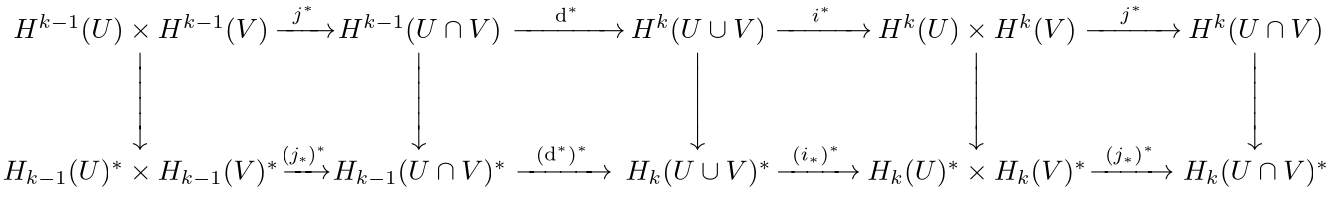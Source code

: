<?xml version="1.0"?>
<!DOCTYPE ipe SYSTEM "ipe.dtd">
<ipe version="70107" creator="Ipe 7.1.8">
<info created="D:20130413174525" modified="D:20160304172341"/>
<preamble>\usepackage{xypic}
\usepackage{amsmath}
\usepackage{amssymb}</preamble>
<ipestyle name="basic">
<symbol name="arrow/arc(spx)">
<path stroke="sym-stroke" fill="sym-stroke" pen="sym-pen">
0 0 m
-1 0.333 l
-1 -0.333 l
h
</path>
</symbol>
<symbol name="arrow/farc(spx)">
<path stroke="sym-stroke" fill="white" pen="sym-pen">
0 0 m
-1 0.333 l
-1 -0.333 l
h
</path>
</symbol>
<symbol name="mark/circle(sx)" transformations="translations">
<path fill="sym-stroke">
0.6 0 0 0.6 0 0 e
0.4 0 0 0.4 0 0 e
</path>
</symbol>
<symbol name="mark/disk(sx)" transformations="translations">
<path fill="sym-stroke">
0.6 0 0 0.6 0 0 e
</path>
</symbol>
<symbol name="mark/fdisk(sfx)" transformations="translations">
<group>
<path fill="sym-fill">
0.5 0 0 0.5 0 0 e
</path>
<path fill="sym-stroke" fillrule="eofill">
0.6 0 0 0.6 0 0 e
0.4 0 0 0.4 0 0 e
</path>
</group>
</symbol>
<symbol name="mark/box(sx)" transformations="translations">
<path fill="sym-stroke" fillrule="eofill">
-0.6 -0.6 m
0.6 -0.6 l
0.6 0.6 l
-0.6 0.6 l
h
-0.4 -0.4 m
0.4 -0.4 l
0.4 0.4 l
-0.4 0.4 l
h
</path>
</symbol>
<symbol name="mark/square(sx)" transformations="translations">
<path fill="sym-stroke">
-0.6 -0.6 m
0.6 -0.6 l
0.6 0.6 l
-0.6 0.6 l
h
</path>
</symbol>
<symbol name="mark/fsquare(sfx)" transformations="translations">
<group>
<path fill="sym-fill">
-0.5 -0.5 m
0.5 -0.5 l
0.5 0.5 l
-0.5 0.5 l
h
</path>
<path fill="sym-stroke" fillrule="eofill">
-0.6 -0.6 m
0.6 -0.6 l
0.6 0.6 l
-0.6 0.6 l
h
-0.4 -0.4 m
0.4 -0.4 l
0.4 0.4 l
-0.4 0.4 l
h
</path>
</group>
</symbol>
<symbol name="mark/cross(sx)" transformations="translations">
<group>
<path fill="sym-stroke">
-0.43 -0.57 m
0.57 0.43 l
0.43 0.57 l
-0.57 -0.43 l
h
</path>
<path fill="sym-stroke">
-0.43 0.57 m
0.57 -0.43 l
0.43 -0.57 l
-0.57 0.43 l
h
</path>
</group>
</symbol>
<symbol name="arrow/fnormal(spx)">
<path stroke="sym-stroke" fill="white" pen="sym-pen">
0 0 m
-1 0.333 l
-1 -0.333 l
h
</path>
</symbol>
<symbol name="arrow/pointed(spx)">
<path stroke="sym-stroke" fill="sym-stroke" pen="sym-pen">
0 0 m
-1 0.333 l
-0.8 0 l
-1 -0.333 l
h
</path>
</symbol>
<symbol name="arrow/fpointed(spx)">
<path stroke="sym-stroke" fill="white" pen="sym-pen">
0 0 m
-1 0.333 l
-0.8 0 l
-1 -0.333 l
h
</path>
</symbol>
<symbol name="arrow/linear(spx)">
<path stroke="sym-stroke" pen="sym-pen">
-1 0.333 m
0 0 l
-1 -0.333 l
</path>
</symbol>
<symbol name="arrow/fdouble(spx)">
<path stroke="sym-stroke" fill="white" pen="sym-pen">
0 0 m
-1 0.333 l
-1 -0.333 l
h
-1 0 m
-2 0.333 l
-2 -0.333 l
h
</path>
</symbol>
<symbol name="arrow/double(spx)">
<path stroke="sym-stroke" fill="sym-stroke" pen="sym-pen">
0 0 m
-1 0.333 l
-1 -0.333 l
h
-1 0 m
-2 0.333 l
-2 -0.333 l
h
</path>
</symbol>
<pen name="heavier" value="0.8"/>
<pen name="fat" value="1.2"/>
<pen name="ultrafat" value="2"/>
<symbolsize name="large" value="5"/>
<symbolsize name="small" value="2"/>
<symbolsize name="tiny" value="1.1"/>
<arrowsize name="large" value="10"/>
<arrowsize name="small" value="5"/>
<arrowsize name="tiny" value="3"/>
<color name="red" value="1 0 0"/>
<color name="green" value="0 1 0"/>
<color name="blue" value="0 0 1"/>
<color name="yellow" value="1 1 0"/>
<color name="orange" value="1 0.647 0"/>
<color name="gold" value="1 0.843 0"/>
<color name="purple" value="0.627 0.125 0.941"/>
<color name="gray" value="0.745"/>
<color name="brown" value="0.647 0.165 0.165"/>
<color name="navy" value="0 0 0.502"/>
<color name="pink" value="1 0.753 0.796"/>
<color name="seagreen" value="0.18 0.545 0.341"/>
<color name="turquoise" value="0.251 0.878 0.816"/>
<color name="violet" value="0.933 0.51 0.933"/>
<color name="darkblue" value="0 0 0.545"/>
<color name="darkcyan" value="0 0.545 0.545"/>
<color name="darkgray" value="0.663"/>
<color name="darkgreen" value="0 0.392 0"/>
<color name="darkmagenta" value="0.545 0 0.545"/>
<color name="darkorange" value="1 0.549 0"/>
<color name="darkred" value="0.545 0 0"/>
<color name="lightblue" value="0.678 0.847 0.902"/>
<color name="lightcyan" value="0.878 1 1"/>
<color name="lightgray" value="0.827"/>
<color name="lightgreen" value="0.565 0.933 0.565"/>
<color name="lightyellow" value="1 1 0.878"/>
<dashstyle name="dashed" value="[4] 0"/>
<dashstyle name="dotted" value="[1 3] 0"/>
<dashstyle name="dash dotted" value="[4 2 1 2] 0"/>
<dashstyle name="dash dot dotted" value="[4 2 1 2 1 2] 0"/>
<textsize name="large" value="\large"/>
<textsize name="small" value="\small"/>
<textsize name="tiny" value="\tiny"/>
<textsize name="Large" value="\Large"/>
<textsize name="LARGE" value="\LARGE"/>
<textsize name="huge" value="\huge"/>
<textsize name="Huge" value="\Huge"/>
<textsize name="footnote" value="\footnotesize"/>
<textstyle name="center" begin="\begin{center}" end="\end{center}"/>
<textstyle name="itemize" begin="\begin{itemize}" end="\end{itemize}"/>
<textstyle name="item" begin="\begin{itemize}\item{}" end="\end{itemize}"/>
<gridsize name="4 pts" value="4"/>
<gridsize name="8 pts (~3 mm)" value="8"/>
<gridsize name="16 pts (~6 mm)" value="16"/>
<gridsize name="32 pts (~12 mm)" value="32"/>
<gridsize name="10 pts (~3.5 mm)" value="10"/>
<gridsize name="20 pts (~7 mm)" value="20"/>
<gridsize name="14 pts (~5 mm)" value="14"/>
<gridsize name="28 pts (~10 mm)" value="28"/>
<gridsize name="56 pts (~20 mm)" value="56"/>
<anglesize name="90 deg" value="90"/>
<anglesize name="60 deg" value="60"/>
<anglesize name="45 deg" value="45"/>
<anglesize name="30 deg" value="30"/>
<anglesize name="22.5 deg" value="22.5"/>
<tiling name="falling" angle="-60" step="4" width="1"/>
<tiling name="rising" angle="30" step="4" width="1"/>
</ipestyle>
<page>
<layer name="alpha"/>
<view layers="alpha" active="alpha"/>
<text layer="alpha" matrix="1 0 0 1 -0.404789 -2.85845" transformations="translations" pos="136.467 768.888" stroke="black" type="label" width="22.133" height="12.43" depth="7.28" valign="baseline">$\xrightarrow[\phantom{aaia}]{j^*}$</text>
<text matrix="1 0 0 1 85.0975 -2.85845" transformations="translations" pos="136.467 768.888" stroke="black" type="label" width="40.921" height="11.962" depth="6.98" valign="baseline">$\xrightarrow[\phantom{aaaaaaaa}]{\mathrm{d}^*}$</text>
<text matrix="1 0 0 1 179.61 -2.85845" transformations="translations" pos="136.467 768.888" stroke="black" type="label" width="35.097" height="11.959" depth="7.28" valign="baseline">$\xrightarrow[\phantom{aaaaaai}]{i^*}$</text>
<text matrix="1 0 0 1 291.249 -2.85845" transformations="translations" pos="136.467 768.888" stroke="black" type="label" width="35.097" height="12.43" depth="7.28" valign="baseline">$\xrightarrow[\phantom{aaaaaai}]{j^*}$</text>
<text matrix="1 0 0 1 86.2252 -53.7102" transformations="translations" pos="136.467 768.888" stroke="black" type="label" width="35.097" height="12.817" depth="7.28" valign="baseline">$\xrightarrow[\phantom{aaaaaia}]{(\mathrm{d}^*)^*}$</text>
<text matrix="1 0 0 1 179.927 -53.7102" transformations="translations" pos="136.467 768.888" stroke="black" type="label" width="30.776" height="12.817" depth="7.28" valign="baseline">$\xrightarrow[\phantom{aaaaai}]{(i_*)^*}$</text>
<text matrix="1 0 0 1 292.779 -53.7102" transformations="translations" pos="136.467 768.888" stroke="black" type="label" width="30.776" height="12.817" depth="7.28" valign="baseline">$\xrightarrow[\phantom{aaaaai}]{(j_*)^*}$</text>
<group>
<text matrix="0 -1 1 0 -683.602 897.842" pos="136.467 768.888" stroke="black" type="label" width="36.6" height="12.432" depth="6.98" valign="baseline">$\xrightarrow[\phantom{aaaaaaa}]{\phantom{j^*}}$</text>
<text matrix="1 0 0 1 -45.2592 8.79379" transformations="translations" pos="87.2872 757.001" stroke="black" type="label" width="91.969" height="8.459" depth="2.49" valign="baseline">$H^{k-1}(U)\times H^{k-1}(V)$</text>
<text matrix="1 0 0 1 -55.8681 -26.4838" transformations="translations" pos="94.1251 741.221" stroke="black" type="label" width="99.51" height="7.473" depth="2.49" valign="baseline">$H_{k-1}(U)^*\times H_{k-1}(V)^*$</text>
</group>
<group matrix="1 0 0 1 -13.3345 0">
<text matrix="1 0 0 1 84.9461 8.79379" transformations="translations" pos="87.2872 757.001" stroke="black" type="label" width="58.923" height="8.459" depth="2.49" valign="baseline">$H^{k-1}(U\cap V)$</text>
<text matrix="1 0 0 1 76.2224 -26.4838" transformations="translations" pos="94.1251 741.221" stroke="black" type="label" width="62.693" height="7.473" depth="2.49" valign="baseline">$H_{k-1}(U\cap V)^*$</text>
<text matrix="0 -1 1 0 -569.92 897.842" pos="136.467 768.888" stroke="black" type="label" width="36.6" height="12.432" depth="6.98" valign="baseline">$\xrightarrow[\phantom{aaaaaaa}]{\phantom{j^*}}$</text>
</group>
<group matrix="1 0 0 1 -26.6439 0">
<text matrix="1 0 0 1 203.727 8.79379" transformations="translations" pos="87.2872 757.001" stroke="black" type="label" width="48.725" height="8.459" depth="2.49" valign="baseline">$H^k(U\cup V)$</text>
<text matrix="1 0 0 1 194.978 -26.4838" transformations="translations" pos="94.1251 741.221" stroke="black" type="label" width="52.495" height="7.473" depth="2.49" valign="baseline">$H_k(U\cup V)^*$</text>
<text matrix="0 -1 1 0 -456.263 897.842" pos="136.467 768.888" stroke="black" type="label" width="36.6" height="12.432" depth="6.98" valign="baseline">$\xrightarrow[\phantom{aaaaaaa}]{\phantom{j^*}}$</text>
</group>
<group matrix="1 0 0 1 -40.0674 0">
<text matrix="0 -1 1 0 -342.492 897.842" pos="136.467 768.888" stroke="black" type="label" width="36.6" height="12.432" depth="6.98" valign="baseline">$\xrightarrow[\phantom{aaaaaaa}]{\phantom{j^*}}$</text>
<text matrix="1 0 0 1 305.986 8.79379" transformations="translations" pos="87.2872 757.001" stroke="black" type="label" width="71.573" height="8.459" depth="2.49" valign="baseline">$H^k(U)\times H^k(V)$</text>
<text matrix="1 0 0 1 295.44 -26.4838" transformations="translations" pos="94.1251 741.221" stroke="black" type="label" width="79.114" height="7.473" depth="2.49" valign="baseline">$H_k(U)^*\times H_k(V)^*$</text>
</group>
<group matrix="1 0 0 1 -53.3409 0">
<text matrix="1 0 0 1 431.093 8.79379" transformations="translations" pos="87.2872 757.001" stroke="black" type="label" width="48.725" height="8.459" depth="2.49" valign="baseline">$H^k(U\cap V)$</text>
<text matrix="1 0 0 1 422.37 -26.4838" transformations="translations" pos="94.1251 741.221" stroke="black" type="label" width="52.495" height="7.473" depth="2.49" valign="baseline">$H_k(U\cap V)^*$</text>
<text matrix="0 -1 1 0 -228.871 897.842" pos="136.467 768.888" stroke="black" type="label" width="36.6" height="12.432" depth="6.98" valign="baseline">$\xrightarrow[\phantom{aaaaaaa}]{\phantom{j^*}}$</text>
</group>
<text matrix="1 0 0 1 2.18817 -53.7312" transformations="translations" pos="136.467 768.888" stroke="black" type="label" width="17.811" height="11.258" depth="0" valign="baseline">$\xrightarrow{\phantom{aia}}$</text>
<text matrix="0.81841 0 0 0.790403 17.2084 139.193" pos="148.351 736.922" stroke="black" type="label" width="19.569" height="6.726" depth="2.24" valign="baseline" size="small">$(j_*)^*$</text>
</page>
</ipe>
